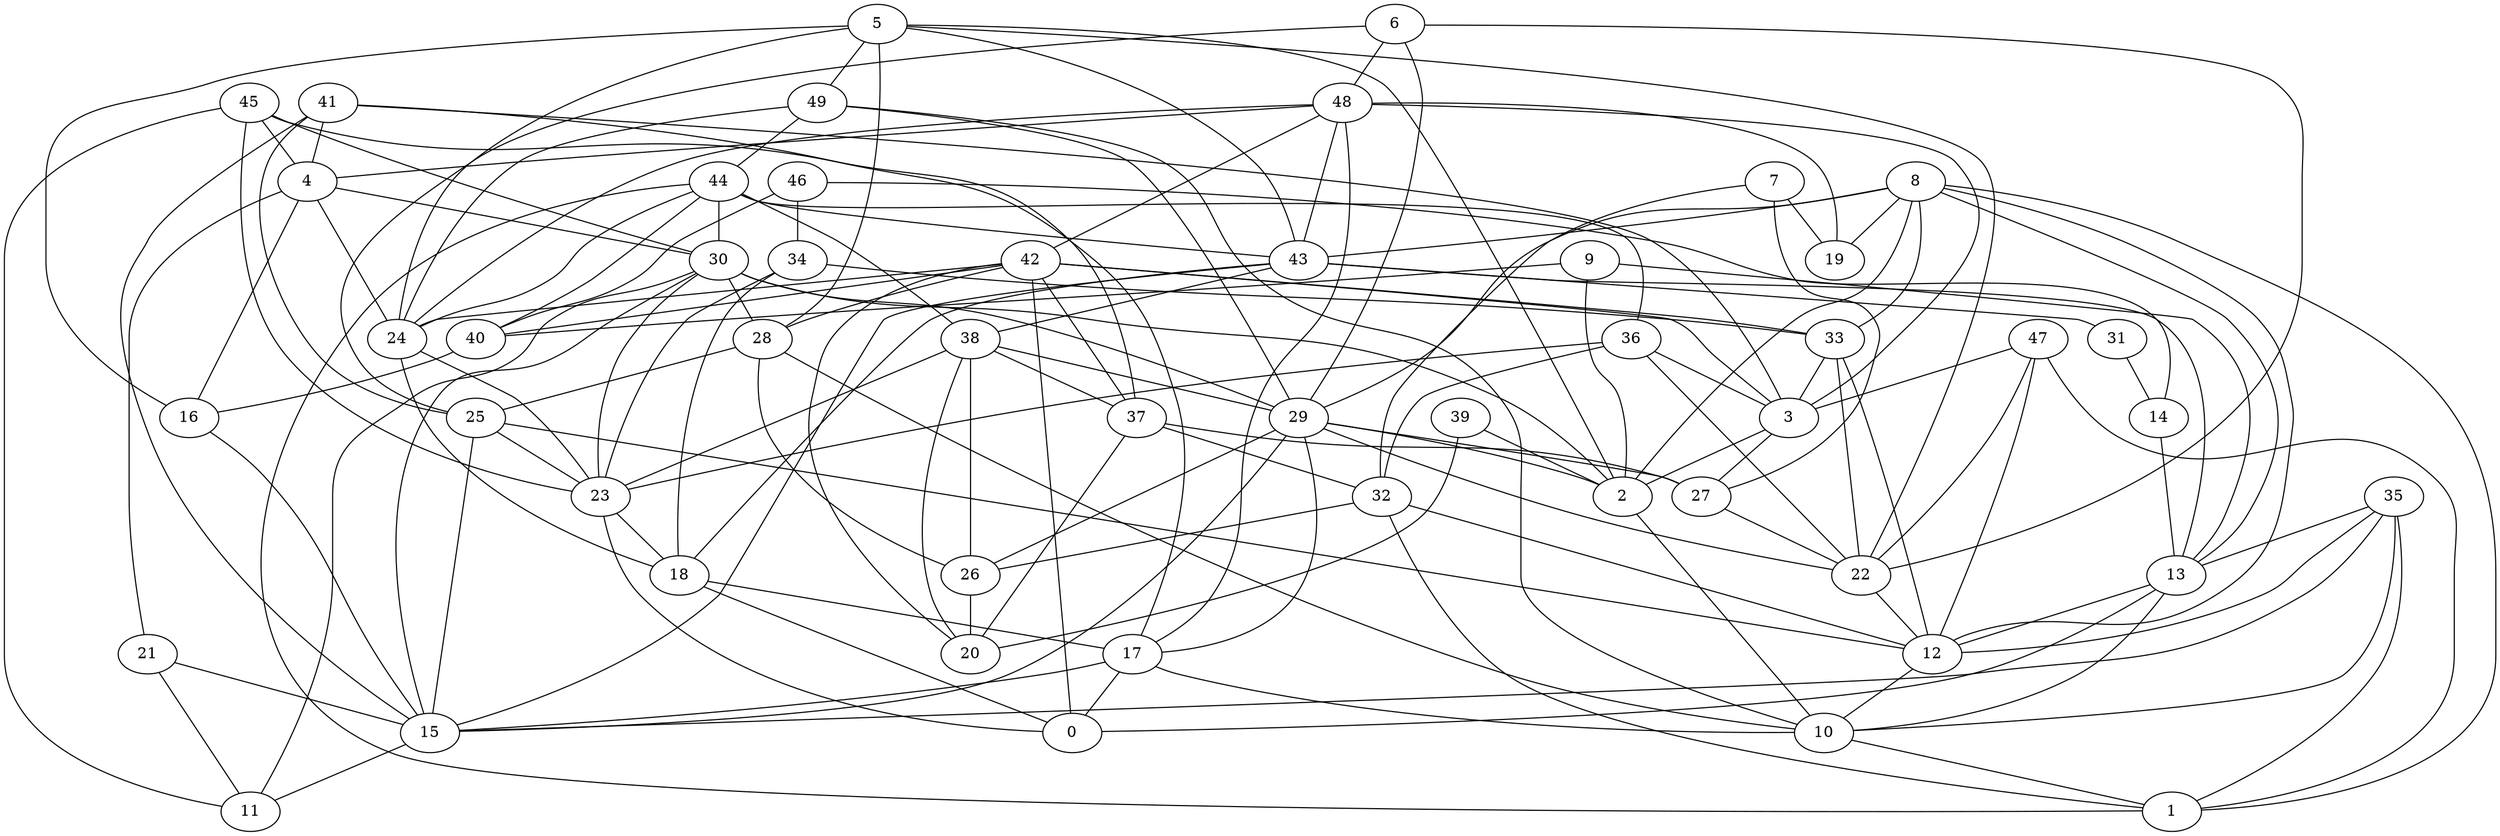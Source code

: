 digraph GG_graph {

subgraph G_graph {
edge [color = black]
"9" -> "13" [dir = none]
"24" -> "18" [dir = none]
"46" -> "14" [dir = none]
"46" -> "34" [dir = none]
"47" -> "22" [dir = none]
"13" -> "0" [dir = none]
"37" -> "32" [dir = none]
"21" -> "11" [dir = none]
"23" -> "18" [dir = none]
"26" -> "20" [dir = none]
"32" -> "1" [dir = none]
"25" -> "12" [dir = none]
"44" -> "38" [dir = none]
"44" -> "43" [dir = none]
"8" -> "33" [dir = none]
"8" -> "1" [dir = none]
"8" -> "43" [dir = none]
"29" -> "27" [dir = none]
"29" -> "17" [dir = none]
"29" -> "22" [dir = none]
"4" -> "16" [dir = none]
"43" -> "31" [dir = none]
"36" -> "23" [dir = none]
"17" -> "10" [dir = none]
"41" -> "25" [dir = none]
"28" -> "26" [dir = none]
"48" -> "3" [dir = none]
"48" -> "42" [dir = none]
"48" -> "4" [dir = none]
"48" -> "43" [dir = none]
"39" -> "2" [dir = none]
"49" -> "44" [dir = none]
"42" -> "40" [dir = none]
"42" -> "0" [dir = none]
"7" -> "19" [dir = none]
"7" -> "32" [dir = none]
"34" -> "23" [dir = none]
"30" -> "11" [dir = none]
"30" -> "28" [dir = none]
"30" -> "2" [dir = none]
"30" -> "23" [dir = none]
"30" -> "15" [dir = none]
"30" -> "29" [dir = none]
"6" -> "25" [dir = none]
"6" -> "29" [dir = none]
"6" -> "48" [dir = none]
"45" -> "23" [dir = none]
"35" -> "10" [dir = none]
"5" -> "2" [dir = none]
"44" -> "30" [dir = none]
"5" -> "24" [dir = none]
"42" -> "24" [dir = none]
"49" -> "10" [dir = none]
"33" -> "22" [dir = none]
"8" -> "2" [dir = none]
"47" -> "12" [dir = none]
"5" -> "49" [dir = none]
"23" -> "0" [dir = none]
"27" -> "22" [dir = none]
"34" -> "18" [dir = none]
"38" -> "37" [dir = none]
"36" -> "32" [dir = none]
"9" -> "2" [dir = none]
"13" -> "10" [dir = none]
"43" -> "13" [dir = none]
"41" -> "4" [dir = none]
"48" -> "24" [dir = none]
"44" -> "40" [dir = none]
"29" -> "26" [dir = none]
"3" -> "27" [dir = none]
"17" -> "15" [dir = none]
"38" -> "26" [dir = none]
"5" -> "28" [dir = none]
"2" -> "10" [dir = none]
"37" -> "27" [dir = none]
"10" -> "1" [dir = none]
"6" -> "22" [dir = none]
"18" -> "0" [dir = none]
"9" -> "40" [dir = none]
"43" -> "15" [dir = none]
"41" -> "3" [dir = none]
"8" -> "13" [dir = none]
"14" -> "13" [dir = none]
"41" -> "15" [dir = none]
"38" -> "20" [dir = none]
"41" -> "17" [dir = none]
"42" -> "37" [dir = none]
"33" -> "12" [dir = none]
"38" -> "23" [dir = none]
"35" -> "1" [dir = none]
"33" -> "3" [dir = none]
"49" -> "24" [dir = none]
"42" -> "33" [dir = none]
"24" -> "23" [dir = none]
"28" -> "10" [dir = none]
"40" -> "16" [dir = none]
"21" -> "15" [dir = none]
"45" -> "30" [dir = none]
"8" -> "19" [dir = none]
"42" -> "28" [dir = none]
"37" -> "20" [dir = none]
"5" -> "43" [dir = none]
"44" -> "36" [dir = none]
"34" -> "33" [dir = none]
"48" -> "19" [dir = none]
"45" -> "4" [dir = none]
"32" -> "12" [dir = none]
"49" -> "29" [dir = none]
"25" -> "23" [dir = none]
"45" -> "11" [dir = none]
"29" -> "15" [dir = none]
"44" -> "1" [dir = none]
"48" -> "17" [dir = none]
"18" -> "17" [dir = none]
"13" -> "12" [dir = none]
"35" -> "15" [dir = none]
"46" -> "40" [dir = none]
"47" -> "1" [dir = none]
"8" -> "12" [dir = none]
"36" -> "3" [dir = none]
"36" -> "22" [dir = none]
"5" -> "22" [dir = none]
"29" -> "2" [dir = none]
"3" -> "2" [dir = none]
"22" -> "12" [dir = none]
"17" -> "0" [dir = none]
"4" -> "24" [dir = none]
"35" -> "13" [dir = none]
"16" -> "15" [dir = none]
"28" -> "25" [dir = none]
"25" -> "15" [dir = none]
"45" -> "37" [dir = none]
"32" -> "26" [dir = none]
"43" -> "38" [dir = none]
"35" -> "12" [dir = none]
"4" -> "21" [dir = none]
"5" -> "16" [dir = none]
"31" -> "14" [dir = none]
"43" -> "18" [dir = none]
"15" -> "11" [dir = none]
"12" -> "10" [dir = none]
"39" -> "20" [dir = none]
"47" -> "3" [dir = none]
"42" -> "3" [dir = none]
"42" -> "20" [dir = none]
"4" -> "30" [dir = none]
"8" -> "29" [dir = none]
"38" -> "29" [dir = none]
"44" -> "24" [dir = none]
"7" -> "27" [dir = none]
}

}
